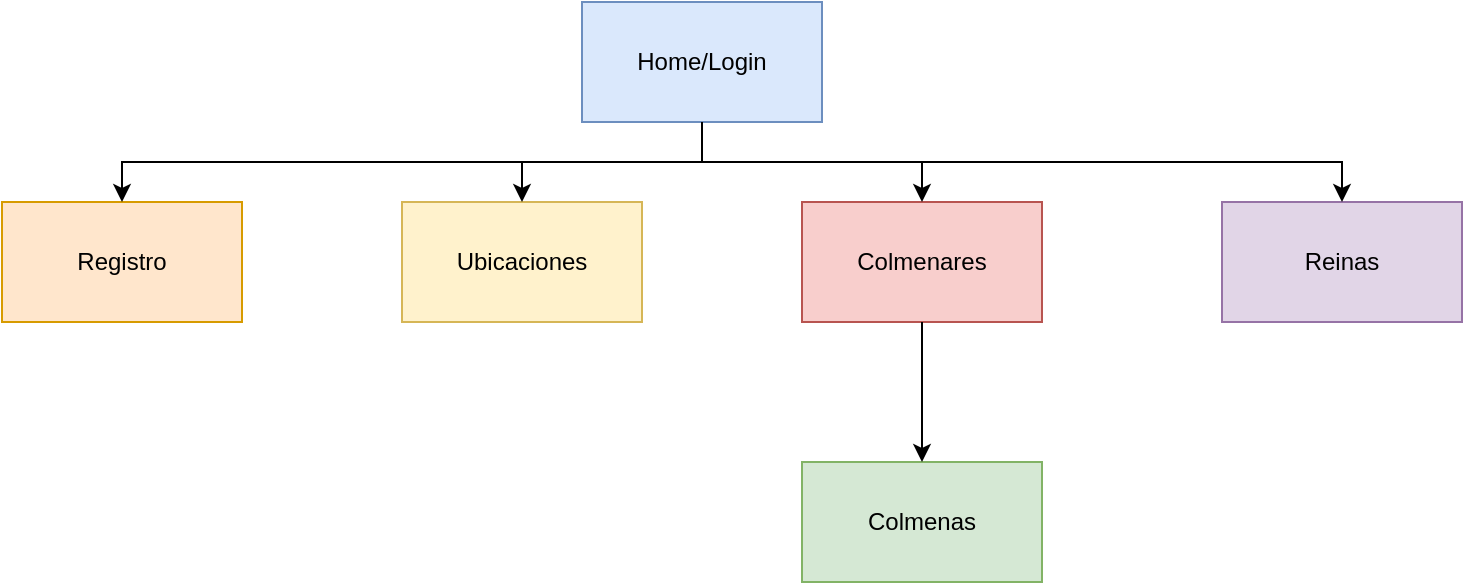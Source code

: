 <mxfile version="20.3.0" type="device"><diagram id="l5waxBioS8xgjmvl7mCg" name="Página-1"><mxGraphModel dx="1422" dy="830" grid="1" gridSize="10" guides="1" tooltips="1" connect="1" arrows="1" fold="1" page="1" pageScale="1" pageWidth="827" pageHeight="1169" math="0" shadow="0"><root><mxCell id="0"/><mxCell id="1" parent="0"/><mxCell id="DXrPfKRiCngyMSwxnZJa-1" value="Home/Login" style="rounded=0;whiteSpace=wrap;html=1;fillColor=#dae8fc;strokeColor=#6c8ebf;" vertex="1" parent="1"><mxGeometry x="330" y="280" width="120" height="60" as="geometry"/></mxCell><mxCell id="DXrPfKRiCngyMSwxnZJa-2" value="Registro" style="rounded=0;whiteSpace=wrap;html=1;fillColor=#ffe6cc;strokeColor=#d79b00;" vertex="1" parent="1"><mxGeometry x="40" y="380" width="120" height="60" as="geometry"/></mxCell><mxCell id="DXrPfKRiCngyMSwxnZJa-3" value="Colmenares" style="rounded=0;whiteSpace=wrap;html=1;fillColor=#f8cecc;strokeColor=#b85450;" vertex="1" parent="1"><mxGeometry x="440" y="380" width="120" height="60" as="geometry"/></mxCell><mxCell id="DXrPfKRiCngyMSwxnZJa-4" value="Colmenas" style="rounded=0;whiteSpace=wrap;html=1;fillColor=#d5e8d4;strokeColor=#82b366;" vertex="1" parent="1"><mxGeometry x="440" y="510" width="120" height="60" as="geometry"/></mxCell><mxCell id="DXrPfKRiCngyMSwxnZJa-5" value="Reinas" style="rounded=0;whiteSpace=wrap;html=1;fillColor=#e1d5e7;strokeColor=#9673a6;" vertex="1" parent="1"><mxGeometry x="650" y="380" width="120" height="60" as="geometry"/></mxCell><mxCell id="DXrPfKRiCngyMSwxnZJa-6" value="Ubicaciones" style="rounded=0;whiteSpace=wrap;html=1;fillColor=#fff2cc;strokeColor=#d6b656;" vertex="1" parent="1"><mxGeometry x="240" y="380" width="120" height="60" as="geometry"/></mxCell><mxCell id="DXrPfKRiCngyMSwxnZJa-7" value="" style="endArrow=classic;html=1;rounded=0;exitX=0.5;exitY=1;exitDx=0;exitDy=0;entryX=0.5;entryY=0;entryDx=0;entryDy=0;" edge="1" parent="1" source="DXrPfKRiCngyMSwxnZJa-1" target="DXrPfKRiCngyMSwxnZJa-2"><mxGeometry width="50" height="50" relative="1" as="geometry"><mxPoint x="390" y="450" as="sourcePoint"/><mxPoint x="440" y="400" as="targetPoint"/><Array as="points"><mxPoint x="390" y="360"/><mxPoint x="100" y="360"/></Array></mxGeometry></mxCell><mxCell id="DXrPfKRiCngyMSwxnZJa-8" value="" style="endArrow=classic;html=1;rounded=0;entryX=0.5;entryY=0;entryDx=0;entryDy=0;" edge="1" parent="1" target="DXrPfKRiCngyMSwxnZJa-6"><mxGeometry width="50" height="50" relative="1" as="geometry"><mxPoint x="300" y="360" as="sourcePoint"/><mxPoint x="440" y="400" as="targetPoint"/></mxGeometry></mxCell><mxCell id="DXrPfKRiCngyMSwxnZJa-9" value="" style="endArrow=classic;html=1;rounded=0;entryX=0.5;entryY=0;entryDx=0;entryDy=0;exitX=0.5;exitY=1;exitDx=0;exitDy=0;" edge="1" parent="1" source="DXrPfKRiCngyMSwxnZJa-1" target="DXrPfKRiCngyMSwxnZJa-3"><mxGeometry width="50" height="50" relative="1" as="geometry"><mxPoint x="390" y="450" as="sourcePoint"/><mxPoint x="440" y="400" as="targetPoint"/><Array as="points"><mxPoint x="390" y="360"/><mxPoint x="500" y="360"/></Array></mxGeometry></mxCell><mxCell id="DXrPfKRiCngyMSwxnZJa-10" value="" style="endArrow=classic;html=1;rounded=0;exitX=0.5;exitY=1;exitDx=0;exitDy=0;" edge="1" parent="1" source="DXrPfKRiCngyMSwxnZJa-1"><mxGeometry width="50" height="50" relative="1" as="geometry"><mxPoint x="390" y="450" as="sourcePoint"/><mxPoint x="710" y="380" as="targetPoint"/><Array as="points"><mxPoint x="390" y="360"/><mxPoint x="710" y="360"/></Array></mxGeometry></mxCell><mxCell id="DXrPfKRiCngyMSwxnZJa-11" value="" style="endArrow=classic;html=1;rounded=0;entryX=0.5;entryY=0;entryDx=0;entryDy=0;exitX=0.5;exitY=1;exitDx=0;exitDy=0;" edge="1" parent="1" source="DXrPfKRiCngyMSwxnZJa-3" target="DXrPfKRiCngyMSwxnZJa-4"><mxGeometry width="50" height="50" relative="1" as="geometry"><mxPoint x="390" y="450" as="sourcePoint"/><mxPoint x="440" y="400" as="targetPoint"/></mxGeometry></mxCell></root></mxGraphModel></diagram></mxfile>